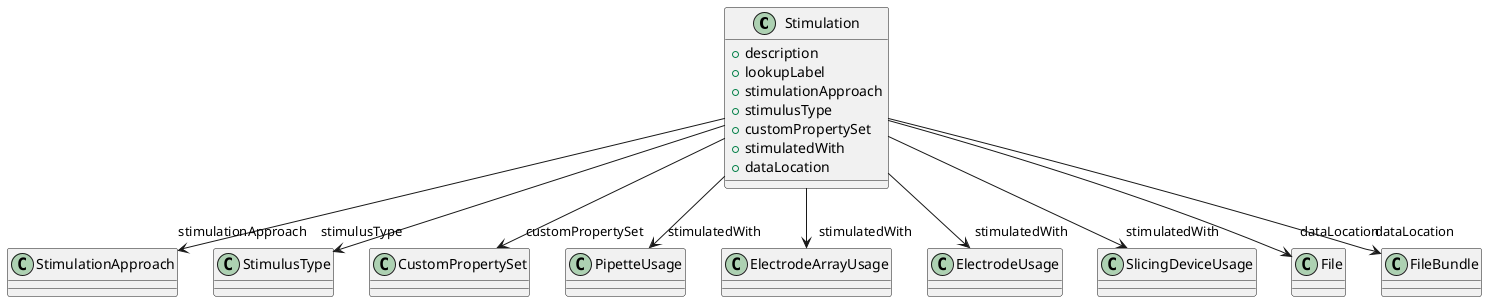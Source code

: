 @startuml
class Stimulation {
+description
+lookupLabel
+stimulationApproach
+stimulusType
+customPropertySet
+stimulatedWith
+dataLocation

}
Stimulation -d-> "stimulationApproach" StimulationApproach
Stimulation -d-> "stimulusType" StimulusType
Stimulation -d-> "customPropertySet" CustomPropertySet
Stimulation -d-> "stimulatedWith" PipetteUsage
Stimulation -d-> "stimulatedWith" ElectrodeArrayUsage
Stimulation -d-> "stimulatedWith" ElectrodeUsage
Stimulation -d-> "stimulatedWith" SlicingDeviceUsage
Stimulation -d-> "dataLocation" File
Stimulation -d-> "dataLocation" FileBundle

@enduml